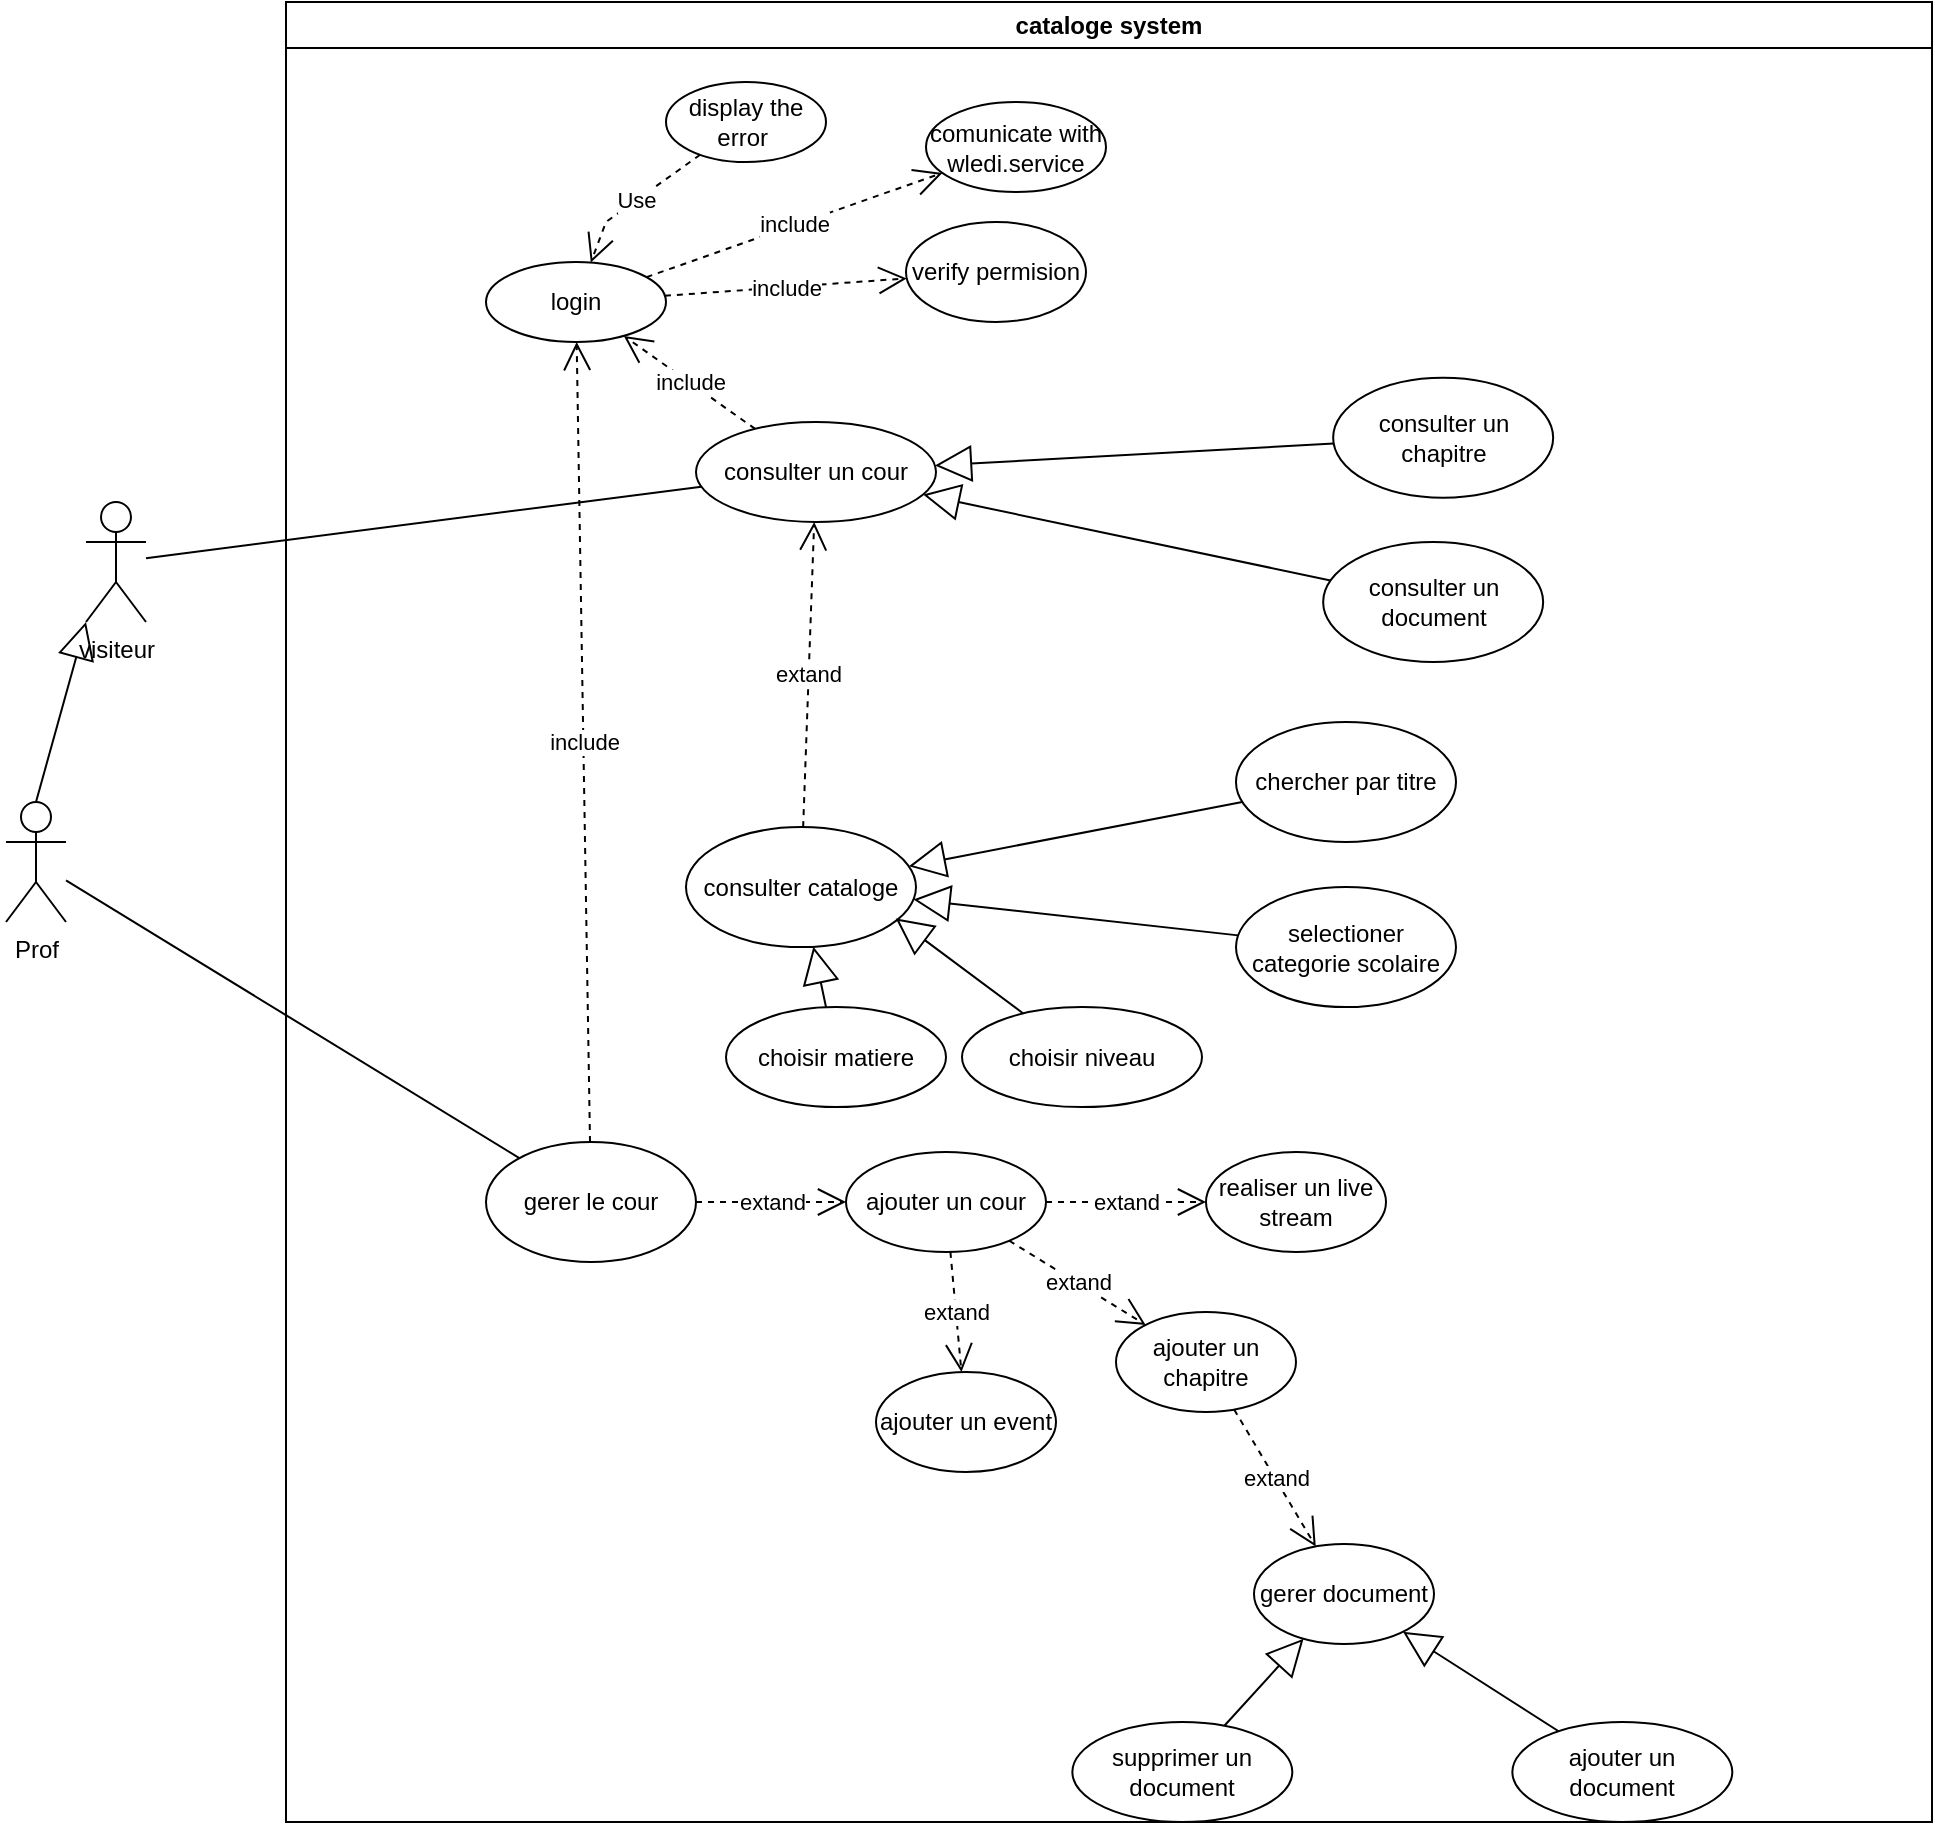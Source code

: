<mxfile version="24.3.1" type="github">
  <diagram name="Page-1" id="SzHzPwQ4UlkWMSZUTKHr">
    <mxGraphModel dx="1161" dy="670" grid="1" gridSize="10" guides="1" tooltips="1" connect="1" arrows="1" fold="1" page="1" pageScale="1" pageWidth="827" pageHeight="1169" math="0" shadow="0">
      <root>
        <mxCell id="0" />
        <mxCell id="1" parent="0" />
        <mxCell id="7-QTB2i3PnKzkWgtio7F-1" value="Prof" style="shape=umlActor;verticalLabelPosition=bottom;verticalAlign=top;html=1;" vertex="1" parent="1">
          <mxGeometry x="30" y="450" width="30" height="60" as="geometry" />
        </mxCell>
        <mxCell id="7-QTB2i3PnKzkWgtio7F-2" value="cataloge system" style="swimlane;whiteSpace=wrap;html=1;" vertex="1" parent="1">
          <mxGeometry x="170" y="50" width="823" height="910" as="geometry" />
        </mxCell>
        <mxCell id="7-QTB2i3PnKzkWgtio7F-3" value="login" style="ellipse;whiteSpace=wrap;html=1;" vertex="1" parent="7-QTB2i3PnKzkWgtio7F-2">
          <mxGeometry x="100" y="130" width="90" height="40" as="geometry" />
        </mxCell>
        <mxCell id="7-QTB2i3PnKzkWgtio7F-5" value="comunicate with wledi.service" style="ellipse;whiteSpace=wrap;html=1;" vertex="1" parent="7-QTB2i3PnKzkWgtio7F-2">
          <mxGeometry x="320" y="50" width="90" height="45" as="geometry" />
        </mxCell>
        <mxCell id="7-QTB2i3PnKzkWgtio7F-4" value="include" style="endArrow=open;endSize=12;dashed=1;html=1;rounded=0;" edge="1" parent="7-QTB2i3PnKzkWgtio7F-2" source="7-QTB2i3PnKzkWgtio7F-3" target="7-QTB2i3PnKzkWgtio7F-5">
          <mxGeometry width="160" relative="1" as="geometry">
            <mxPoint x="290" y="100" as="sourcePoint" />
            <mxPoint x="450" y="100" as="targetPoint" />
          </mxGeometry>
        </mxCell>
        <mxCell id="7-QTB2i3PnKzkWgtio7F-7" value="verify permision" style="ellipse;whiteSpace=wrap;html=1;" vertex="1" parent="7-QTB2i3PnKzkWgtio7F-2">
          <mxGeometry x="310" y="110" width="90" height="50" as="geometry" />
        </mxCell>
        <mxCell id="7-QTB2i3PnKzkWgtio7F-6" value="include" style="endArrow=open;endSize=12;dashed=1;html=1;rounded=0;" edge="1" parent="7-QTB2i3PnKzkWgtio7F-2" source="7-QTB2i3PnKzkWgtio7F-3" target="7-QTB2i3PnKzkWgtio7F-7">
          <mxGeometry width="160" relative="1" as="geometry">
            <mxPoint x="220" y="150" as="sourcePoint" />
            <mxPoint x="380" y="150" as="targetPoint" />
          </mxGeometry>
        </mxCell>
        <mxCell id="7-QTB2i3PnKzkWgtio7F-8" value="display the error&amp;nbsp;" style="ellipse;whiteSpace=wrap;html=1;" vertex="1" parent="7-QTB2i3PnKzkWgtio7F-2">
          <mxGeometry x="190" y="40" width="80" height="40" as="geometry" />
        </mxCell>
        <mxCell id="7-QTB2i3PnKzkWgtio7F-9" value="Use" style="endArrow=open;endSize=12;dashed=1;html=1;rounded=0;" edge="1" parent="7-QTB2i3PnKzkWgtio7F-2" source="7-QTB2i3PnKzkWgtio7F-8" target="7-QTB2i3PnKzkWgtio7F-3">
          <mxGeometry width="160" relative="1" as="geometry">
            <mxPoint x="100" y="150" as="sourcePoint" />
            <mxPoint x="260" y="150" as="targetPoint" />
            <Array as="points">
              <mxPoint x="160" y="110" />
            </Array>
          </mxGeometry>
        </mxCell>
        <mxCell id="7-QTB2i3PnKzkWgtio7F-10" value="consulter un cour" style="ellipse;whiteSpace=wrap;html=1;" vertex="1" parent="7-QTB2i3PnKzkWgtio7F-2">
          <mxGeometry x="205" y="210" width="120" height="50" as="geometry" />
        </mxCell>
        <mxCell id="7-QTB2i3PnKzkWgtio7F-11" value="include" style="endArrow=open;endSize=12;dashed=1;html=1;rounded=0;" edge="1" parent="7-QTB2i3PnKzkWgtio7F-2" source="7-QTB2i3PnKzkWgtio7F-10" target="7-QTB2i3PnKzkWgtio7F-3">
          <mxGeometry width="160" relative="1" as="geometry">
            <mxPoint x="100" y="200" as="sourcePoint" />
            <mxPoint x="260" y="200" as="targetPoint" />
          </mxGeometry>
        </mxCell>
        <mxCell id="7-QTB2i3PnKzkWgtio7F-12" value="consulter cataloge" style="ellipse;whiteSpace=wrap;html=1;" vertex="1" parent="7-QTB2i3PnKzkWgtio7F-2">
          <mxGeometry x="200" y="412.56" width="115" height="60" as="geometry" />
        </mxCell>
        <mxCell id="7-QTB2i3PnKzkWgtio7F-14" value="extand" style="endArrow=open;endSize=12;dashed=1;html=1;rounded=0;" edge="1" parent="7-QTB2i3PnKzkWgtio7F-2" source="7-QTB2i3PnKzkWgtio7F-12" target="7-QTB2i3PnKzkWgtio7F-10">
          <mxGeometry width="160" relative="1" as="geometry">
            <mxPoint x="100" y="340" as="sourcePoint" />
            <mxPoint x="260" y="340" as="targetPoint" />
          </mxGeometry>
        </mxCell>
        <mxCell id="7-QTB2i3PnKzkWgtio7F-15" value="chercher par titre" style="ellipse;whiteSpace=wrap;html=1;" vertex="1" parent="7-QTB2i3PnKzkWgtio7F-2">
          <mxGeometry x="475" y="360" width="110" height="60" as="geometry" />
        </mxCell>
        <mxCell id="7-QTB2i3PnKzkWgtio7F-16" value="" style="endArrow=block;endSize=16;endFill=0;html=1;rounded=0;" edge="1" parent="7-QTB2i3PnKzkWgtio7F-2" source="7-QTB2i3PnKzkWgtio7F-15" target="7-QTB2i3PnKzkWgtio7F-12">
          <mxGeometry width="160" relative="1" as="geometry">
            <mxPoint x="486.72" y="410.004" as="sourcePoint" />
            <mxPoint x="355" y="392.56" as="targetPoint" />
          </mxGeometry>
        </mxCell>
        <mxCell id="7-QTB2i3PnKzkWgtio7F-17" value="selectioner categorie scolaire" style="ellipse;whiteSpace=wrap;html=1;" vertex="1" parent="7-QTB2i3PnKzkWgtio7F-2">
          <mxGeometry x="475" y="442.56" width="110" height="60" as="geometry" />
        </mxCell>
        <mxCell id="7-QTB2i3PnKzkWgtio7F-18" value="choisir niveau" style="ellipse;whiteSpace=wrap;html=1;" vertex="1" parent="7-QTB2i3PnKzkWgtio7F-2">
          <mxGeometry x="338" y="502.56" width="120" height="50" as="geometry" />
        </mxCell>
        <mxCell id="7-QTB2i3PnKzkWgtio7F-19" value="choisir matiere" style="ellipse;whiteSpace=wrap;html=1;" vertex="1" parent="7-QTB2i3PnKzkWgtio7F-2">
          <mxGeometry x="220" y="502.56" width="110" height="50" as="geometry" />
        </mxCell>
        <mxCell id="7-QTB2i3PnKzkWgtio7F-21" value="" style="endArrow=block;endSize=16;endFill=0;html=1;rounded=0;entryX=0.912;entryY=0.761;entryDx=0;entryDy=0;entryPerimeter=0;" edge="1" parent="7-QTB2i3PnKzkWgtio7F-2" source="7-QTB2i3PnKzkWgtio7F-18" target="7-QTB2i3PnKzkWgtio7F-12">
          <mxGeometry width="160" relative="1" as="geometry">
            <mxPoint x="448" y="412.56" as="sourcePoint" />
            <mxPoint x="356" y="431.56" as="targetPoint" />
          </mxGeometry>
        </mxCell>
        <mxCell id="7-QTB2i3PnKzkWgtio7F-20" value="" style="endArrow=block;endSize=16;endFill=0;html=1;rounded=0;" edge="1" parent="7-QTB2i3PnKzkWgtio7F-2" source="7-QTB2i3PnKzkWgtio7F-17" target="7-QTB2i3PnKzkWgtio7F-12">
          <mxGeometry width="160" relative="1" as="geometry">
            <mxPoint x="438" y="402.56" as="sourcePoint" />
            <mxPoint x="346" y="421.56" as="targetPoint" />
          </mxGeometry>
        </mxCell>
        <mxCell id="7-QTB2i3PnKzkWgtio7F-22" value="" style="endArrow=block;endSize=16;endFill=0;html=1;rounded=0;" edge="1" parent="7-QTB2i3PnKzkWgtio7F-2" source="7-QTB2i3PnKzkWgtio7F-19" target="7-QTB2i3PnKzkWgtio7F-12">
          <mxGeometry width="160" relative="1" as="geometry">
            <mxPoint x="458" y="422.56" as="sourcePoint" />
            <mxPoint x="366" y="441.56" as="targetPoint" />
          </mxGeometry>
        </mxCell>
        <mxCell id="7-QTB2i3PnKzkWgtio7F-23" value="gerer le cour" style="ellipse;whiteSpace=wrap;html=1;" vertex="1" parent="7-QTB2i3PnKzkWgtio7F-2">
          <mxGeometry x="100" y="570" width="105" height="60" as="geometry" />
        </mxCell>
        <mxCell id="7-QTB2i3PnKzkWgtio7F-24" value="ajouter un cour" style="ellipse;whiteSpace=wrap;html=1;" vertex="1" parent="7-QTB2i3PnKzkWgtio7F-2">
          <mxGeometry x="280" y="575" width="100" height="50" as="geometry" />
        </mxCell>
        <mxCell id="7-QTB2i3PnKzkWgtio7F-25" value="ajouter un chapitre" style="ellipse;whiteSpace=wrap;html=1;" vertex="1" parent="7-QTB2i3PnKzkWgtio7F-2">
          <mxGeometry x="415" y="655" width="90" height="50" as="geometry" />
        </mxCell>
        <mxCell id="7-QTB2i3PnKzkWgtio7F-26" value="ajouter un event" style="ellipse;whiteSpace=wrap;html=1;" vertex="1" parent="7-QTB2i3PnKzkWgtio7F-2">
          <mxGeometry x="295" y="685" width="90" height="50" as="geometry" />
        </mxCell>
        <mxCell id="7-QTB2i3PnKzkWgtio7F-27" value="extand" style="endArrow=open;endSize=12;dashed=1;html=1;rounded=0;" edge="1" parent="7-QTB2i3PnKzkWgtio7F-2" source="7-QTB2i3PnKzkWgtio7F-23" target="7-QTB2i3PnKzkWgtio7F-24">
          <mxGeometry width="160" relative="1" as="geometry">
            <mxPoint x="160" y="525" as="sourcePoint" />
            <mxPoint x="320" y="525" as="targetPoint" />
          </mxGeometry>
        </mxCell>
        <mxCell id="7-QTB2i3PnKzkWgtio7F-29" value="extand" style="endArrow=open;endSize=12;dashed=1;html=1;rounded=0;" edge="1" parent="7-QTB2i3PnKzkWgtio7F-2" source="7-QTB2i3PnKzkWgtio7F-24" target="7-QTB2i3PnKzkWgtio7F-26">
          <mxGeometry width="160" relative="1" as="geometry">
            <mxPoint x="350" y="625" as="sourcePoint" />
            <mxPoint x="438" y="673" as="targetPoint" />
          </mxGeometry>
        </mxCell>
        <mxCell id="7-QTB2i3PnKzkWgtio7F-28" value="extand" style="endArrow=open;endSize=12;dashed=1;html=1;rounded=0;" edge="1" parent="7-QTB2i3PnKzkWgtio7F-2" source="7-QTB2i3PnKzkWgtio7F-24" target="7-QTB2i3PnKzkWgtio7F-25">
          <mxGeometry width="160" relative="1" as="geometry">
            <mxPoint x="340" y="615" as="sourcePoint" />
            <mxPoint x="320" y="525" as="targetPoint" />
          </mxGeometry>
        </mxCell>
        <mxCell id="7-QTB2i3PnKzkWgtio7F-30" value="gerer document" style="ellipse;whiteSpace=wrap;html=1;" vertex="1" parent="7-QTB2i3PnKzkWgtio7F-2">
          <mxGeometry x="484" y="771" width="90" height="50" as="geometry" />
        </mxCell>
        <mxCell id="7-QTB2i3PnKzkWgtio7F-31" value="extand" style="endArrow=open;endSize=12;dashed=1;html=1;rounded=0;" edge="1" parent="7-QTB2i3PnKzkWgtio7F-2" target="7-QTB2i3PnKzkWgtio7F-30" source="7-QTB2i3PnKzkWgtio7F-25">
          <mxGeometry width="160" relative="1" as="geometry">
            <mxPoint x="430" y="735" as="sourcePoint" />
            <mxPoint x="389" y="641" as="targetPoint" />
          </mxGeometry>
        </mxCell>
        <mxCell id="7-QTB2i3PnKzkWgtio7F-35" value="ajouter un document" style="ellipse;whiteSpace=wrap;html=1;" vertex="1" parent="7-QTB2i3PnKzkWgtio7F-2">
          <mxGeometry x="613.17" y="860" width="110" height="50" as="geometry" />
        </mxCell>
        <mxCell id="7-QTB2i3PnKzkWgtio7F-36" value="" style="endArrow=block;endSize=16;endFill=0;html=1;rounded=0;" edge="1" parent="7-QTB2i3PnKzkWgtio7F-2" source="7-QTB2i3PnKzkWgtio7F-35" target="7-QTB2i3PnKzkWgtio7F-30">
          <mxGeometry width="160" relative="1" as="geometry">
            <mxPoint x="612.349" y="840.963" as="sourcePoint" />
            <mxPoint x="535.644" y="832.93" as="targetPoint" />
          </mxGeometry>
        </mxCell>
        <mxCell id="7-QTB2i3PnKzkWgtio7F-37" value="supprimer un document" style="ellipse;whiteSpace=wrap;html=1;" vertex="1" parent="7-QTB2i3PnKzkWgtio7F-2">
          <mxGeometry x="393.17" y="860" width="110" height="50" as="geometry" />
        </mxCell>
        <mxCell id="7-QTB2i3PnKzkWgtio7F-38" value="" style="endArrow=block;endSize=16;endFill=0;html=1;rounded=0;" edge="1" parent="7-QTB2i3PnKzkWgtio7F-2" source="7-QTB2i3PnKzkWgtio7F-37" target="7-QTB2i3PnKzkWgtio7F-30">
          <mxGeometry width="160" relative="1" as="geometry">
            <mxPoint x="493.499" y="850.013" as="sourcePoint" />
            <mxPoint x="395" y="815" as="targetPoint" />
          </mxGeometry>
        </mxCell>
        <mxCell id="7-QTB2i3PnKzkWgtio7F-39" value="realiser un live&lt;div&gt;stream&lt;/div&gt;" style="ellipse;whiteSpace=wrap;html=1;" vertex="1" parent="7-QTB2i3PnKzkWgtio7F-2">
          <mxGeometry x="460" y="575" width="90" height="50" as="geometry" />
        </mxCell>
        <mxCell id="7-QTB2i3PnKzkWgtio7F-40" value="extand" style="endArrow=open;endSize=12;dashed=1;html=1;rounded=0;" edge="1" parent="7-QTB2i3PnKzkWgtio7F-2" target="7-QTB2i3PnKzkWgtio7F-39" source="7-QTB2i3PnKzkWgtio7F-24">
          <mxGeometry width="160" relative="1" as="geometry">
            <mxPoint x="330.441" y="725.719" as="sourcePoint" />
            <mxPoint x="383" y="804.29" as="targetPoint" />
          </mxGeometry>
        </mxCell>
        <mxCell id="7-QTB2i3PnKzkWgtio7F-41" value="include" style="endArrow=open;endSize=12;dashed=1;html=1;rounded=0;" edge="1" parent="7-QTB2i3PnKzkWgtio7F-2" source="7-QTB2i3PnKzkWgtio7F-23" target="7-QTB2i3PnKzkWgtio7F-3">
          <mxGeometry width="160" relative="1" as="geometry">
            <mxPoint x="155" y="260" as="sourcePoint" />
            <mxPoint x="155" y="180" as="targetPoint" />
          </mxGeometry>
        </mxCell>
        <mxCell id="7-QTB2i3PnKzkWgtio7F-62" value="consulter un chapitre" style="ellipse;whiteSpace=wrap;html=1;" vertex="1" parent="7-QTB2i3PnKzkWgtio7F-2">
          <mxGeometry x="523.58" y="187.86" width="110" height="60" as="geometry" />
        </mxCell>
        <mxCell id="7-QTB2i3PnKzkWgtio7F-63" value="" style="endArrow=block;endSize=16;endFill=0;html=1;rounded=0;" edge="1" source="7-QTB2i3PnKzkWgtio7F-62" parent="7-QTB2i3PnKzkWgtio7F-2" target="7-QTB2i3PnKzkWgtio7F-10">
          <mxGeometry width="160" relative="1" as="geometry">
            <mxPoint x="535.3" y="237.864" as="sourcePoint" />
            <mxPoint x="359.58" y="259.86" as="targetPoint" />
          </mxGeometry>
        </mxCell>
        <mxCell id="7-QTB2i3PnKzkWgtio7F-64" value="consulter un document" style="ellipse;whiteSpace=wrap;html=1;" vertex="1" parent="7-QTB2i3PnKzkWgtio7F-2">
          <mxGeometry x="518.58" y="270" width="110" height="60" as="geometry" />
        </mxCell>
        <mxCell id="7-QTB2i3PnKzkWgtio7F-65" value="" style="endArrow=block;endSize=16;endFill=0;html=1;rounded=0;" edge="1" parent="7-QTB2i3PnKzkWgtio7F-2" source="7-QTB2i3PnKzkWgtio7F-64" target="7-QTB2i3PnKzkWgtio7F-10">
          <mxGeometry width="160" relative="1" as="geometry">
            <mxPoint x="530.3" y="320.004" as="sourcePoint" />
            <mxPoint x="320" y="314.14" as="targetPoint" />
          </mxGeometry>
        </mxCell>
        <mxCell id="7-QTB2i3PnKzkWgtio7F-42" value="" style="endArrow=none;html=1;rounded=0;" edge="1" parent="1" source="7-QTB2i3PnKzkWgtio7F-1" target="7-QTB2i3PnKzkWgtio7F-23">
          <mxGeometry width="50" height="50" relative="1" as="geometry">
            <mxPoint x="350" y="670" as="sourcePoint" />
            <mxPoint x="400" y="620" as="targetPoint" />
          </mxGeometry>
        </mxCell>
        <mxCell id="7-QTB2i3PnKzkWgtio7F-43" value="visiteur" style="shape=umlActor;verticalLabelPosition=bottom;verticalAlign=top;html=1;" vertex="1" parent="1">
          <mxGeometry x="70" y="300" width="30" height="60" as="geometry" />
        </mxCell>
        <mxCell id="7-QTB2i3PnKzkWgtio7F-44" value="" style="endArrow=none;html=1;rounded=0;" edge="1" parent="1" source="7-QTB2i3PnKzkWgtio7F-43" target="7-QTB2i3PnKzkWgtio7F-10">
          <mxGeometry width="50" height="50" relative="1" as="geometry">
            <mxPoint x="350" y="500" as="sourcePoint" />
            <mxPoint x="400" y="450" as="targetPoint" />
          </mxGeometry>
        </mxCell>
        <mxCell id="7-QTB2i3PnKzkWgtio7F-45" value="" style="endArrow=block;endSize=16;endFill=0;html=1;rounded=0;exitX=0.5;exitY=0;exitDx=0;exitDy=0;exitPerimeter=0;entryX=0;entryY=1;entryDx=0;entryDy=0;entryPerimeter=0;" edge="1" parent="1" source="7-QTB2i3PnKzkWgtio7F-1" target="7-QTB2i3PnKzkWgtio7F-43">
          <mxGeometry width="160" relative="1" as="geometry">
            <mxPoint x="144" y="380" as="sourcePoint" />
            <mxPoint x="75" y="340" as="targetPoint" />
          </mxGeometry>
        </mxCell>
      </root>
    </mxGraphModel>
  </diagram>
</mxfile>
